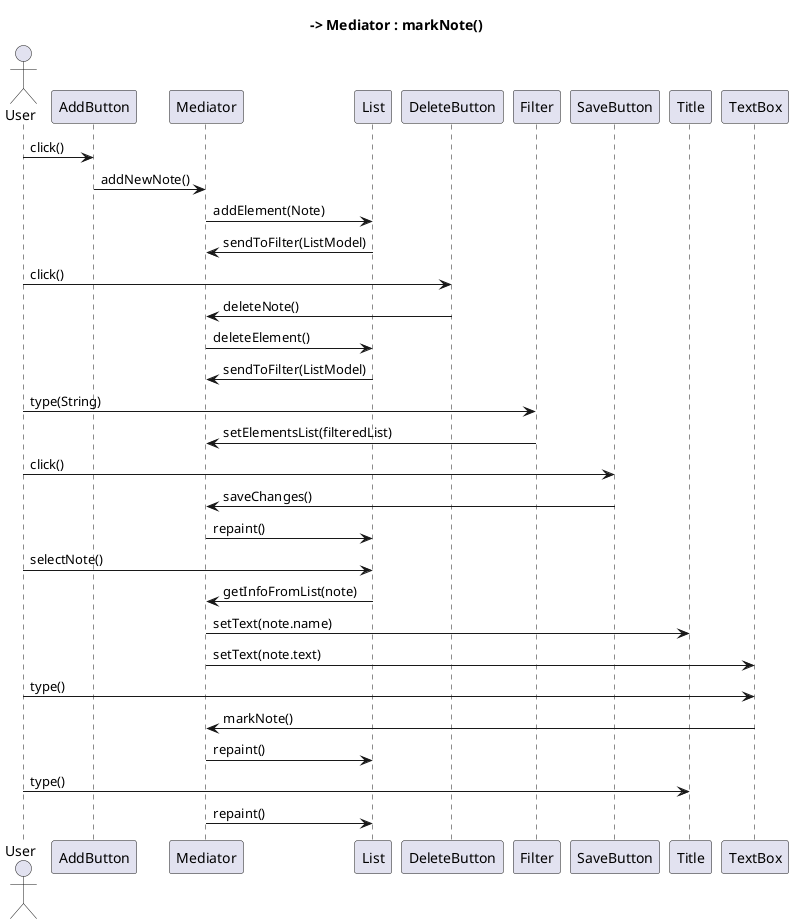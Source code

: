 @startuml
actor User

User -> AddButton : click()
AddButton -> Mediator : addNewNote()
Mediator -> List : addElement(Note)
List -> Mediator : sendToFilter(ListModel)

User -> DeleteButton : click()
DeleteButton -> Mediator : deleteNote()
Mediator -> List : deleteElement()
List -> Mediator : sendToFilter(ListModel)

User -> Filter : type(String)
Filter -> Mediator : setElementsList(filteredList)

User -> SaveButton : click()
SaveButton -> Mediator : saveChanges()
Mediator -> List : repaint()

User -> List : selectNote()
List -> Mediator : getInfoFromList(note)
Mediator -> Title : setText(note.name)
Mediator -> TextBox : setText(note.text)

User -> TextBox : type()
TextBox -> Mediator : markNote()
Mediator -> List : repaint()

User -> Title : type()
Title -> Mediator : markNote()
Mediator -> List : repaint()
@enduml
